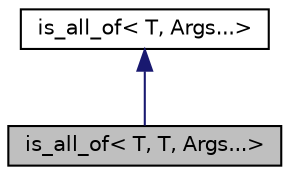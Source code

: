 digraph "is_all_of&lt; T, T, Args...&gt;"
{
  edge [fontname="Helvetica",fontsize="10",labelfontname="Helvetica",labelfontsize="10"];
  node [fontname="Helvetica",fontsize="10",shape=record];
  Node1 [label="is_all_of\< T, T, Args...\>",height=0.2,width=0.4,color="black", fillcolor="grey75", style="filled" fontcolor="black"];
  Node2 -> Node1 [dir="back",color="midnightblue",fontsize="10",style="solid",fontname="Helvetica"];
  Node2 [label="is_all_of\< T, Args...\>",height=0.2,width=0.4,color="black", fillcolor="white", style="filled",URL="$structis__all__of.html"];
}
